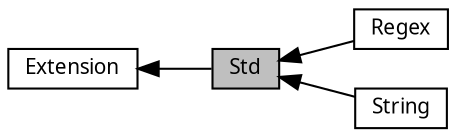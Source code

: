 digraph "Std"
{
  edge [fontname="Verdana",fontsize="10",labelfontname="Verdana",labelfontsize="10"];
  node [fontname="Verdana",fontsize="10",shape=record];
  rankdir=LR;
  Node0 [label="Std",height=0.2,width=0.4,color="black", fillcolor="grey75", style="filled", fontcolor="black"];
  Node2 [label="Regex",height=0.2,width=0.4,color="black", fillcolor="white", style="filled",URL="$a00490.html"];
  Node1 [label="Extension",height=0.2,width=0.4,color="black", fillcolor="white", style="filled",URL="$a00494.html"];
  Node3 [label="String",height=0.2,width=0.4,color="black", fillcolor="white", style="filled",URL="$a00491.html"];
  Node1->Node0 [shape=plaintext, dir="back", style="solid"];
  Node0->Node2 [shape=plaintext, dir="back", style="solid"];
  Node0->Node3 [shape=plaintext, dir="back", style="solid"];
}

